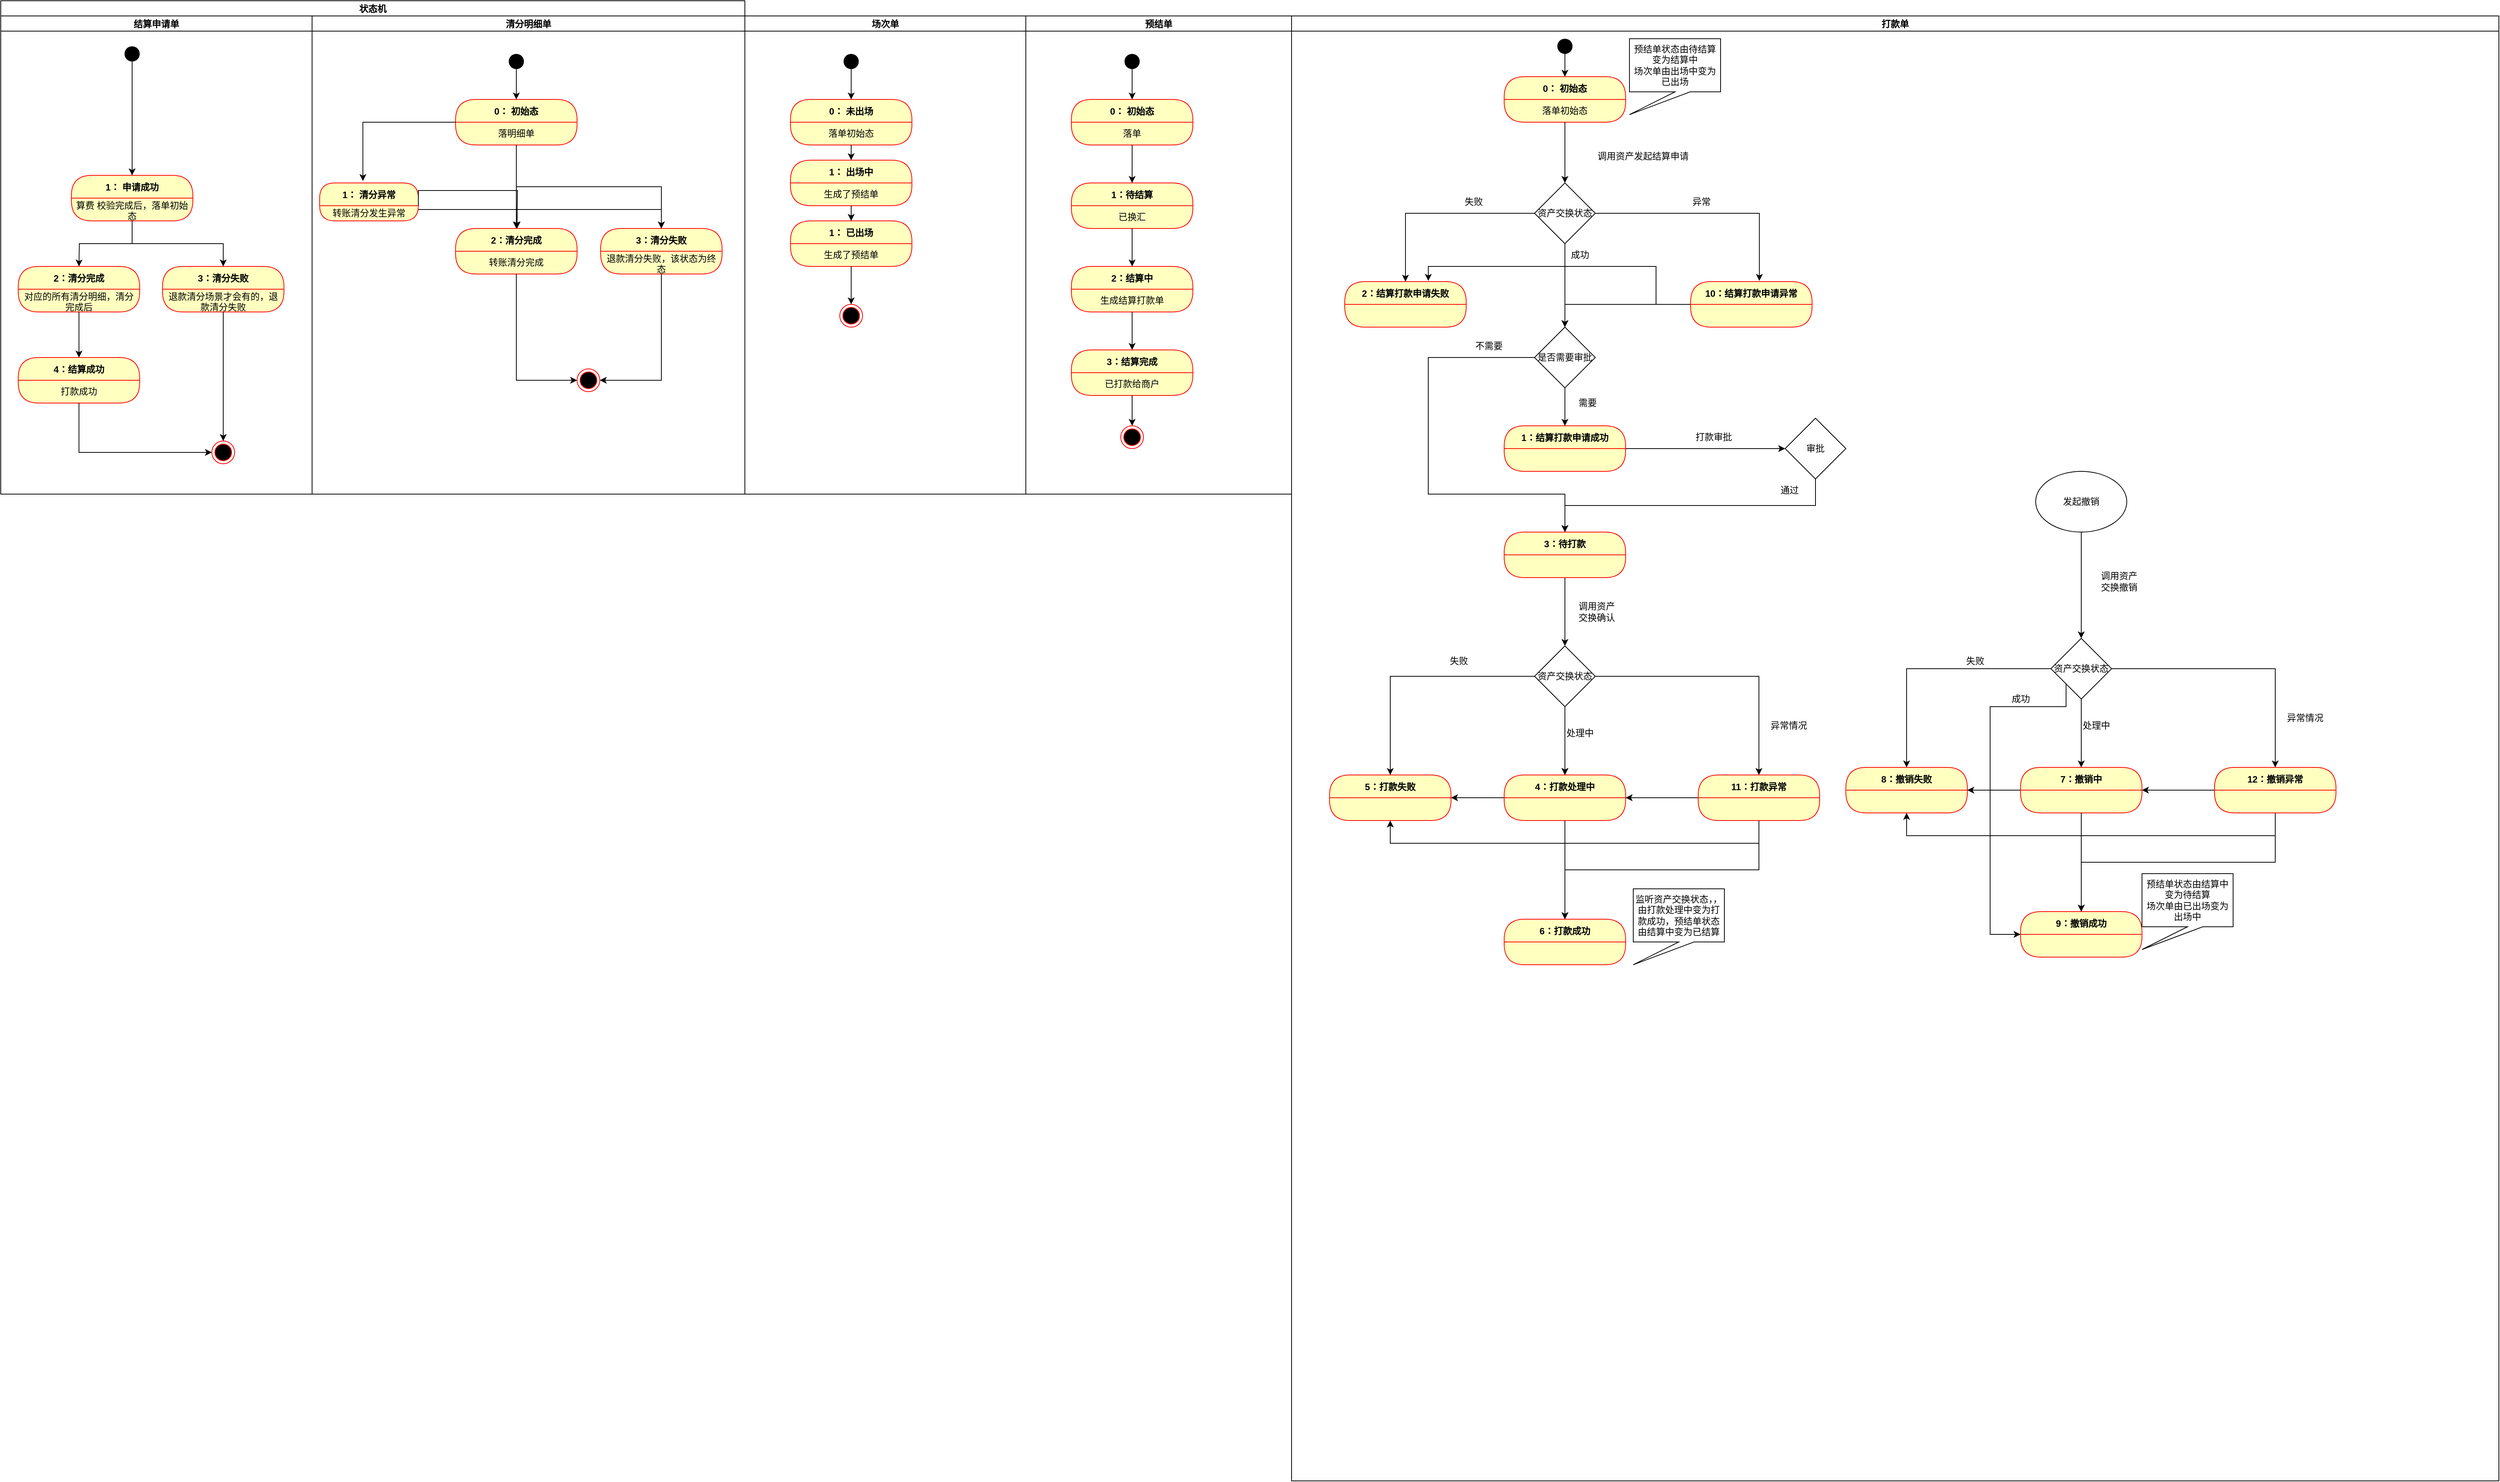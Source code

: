 <mxfile version="15.9.6" type="github">
  <diagram id="C5RBs43oDa-KdzZeNtuy" name="Page-1">
    <mxGraphModel dx="1662" dy="796" grid="1" gridSize="10" guides="1" tooltips="1" connect="1" arrows="1" fold="1" page="1" pageScale="1" pageWidth="827" pageHeight="1169" math="0" shadow="0">
      <root>
        <mxCell id="WIyWlLk6GJQsqaUBKTNV-0" />
        <mxCell id="WIyWlLk6GJQsqaUBKTNV-1" parent="WIyWlLk6GJQsqaUBKTNV-0" />
        <mxCell id="9godZGXGINCwYg5NOnyd-0" value="状态机" style="swimlane;childLayout=stackLayout;resizeParent=1;resizeParentMax=0;startSize=20;flipH=1;" parent="WIyWlLk6GJQsqaUBKTNV-1" vertex="1">
          <mxGeometry x="30" y="40" width="980" height="650" as="geometry" />
        </mxCell>
        <mxCell id="9godZGXGINCwYg5NOnyd-1" value="结算申请单" style="swimlane;startSize=20;" parent="9godZGXGINCwYg5NOnyd-0" vertex="1">
          <mxGeometry y="20" width="410" height="630" as="geometry" />
        </mxCell>
        <mxCell id="9godZGXGINCwYg5NOnyd-2" value="" style="ellipse;fillColor=#000000;strokeColor=none;" parent="9godZGXGINCwYg5NOnyd-1" vertex="1">
          <mxGeometry x="163" y="40" width="20" height="20" as="geometry" />
        </mxCell>
        <mxCell id="9godZGXGINCwYg5NOnyd-21" value="2：清分完成" style="swimlane;fontStyle=1;align=center;verticalAlign=middle;childLayout=stackLayout;horizontal=1;startSize=30;horizontalStack=0;resizeParent=0;resizeLast=1;container=0;fontColor=#000000;collapsible=0;rounded=1;arcSize=30;strokeColor=#ff0000;fillColor=#ffffc0;swimlaneFillColor=#ffffc0;dropTarget=0;" parent="9godZGXGINCwYg5NOnyd-1" vertex="1">
          <mxGeometry x="23" y="330" width="160" height="60" as="geometry" />
        </mxCell>
        <mxCell id="9godZGXGINCwYg5NOnyd-22" value="对应的所有清分明细，清分完成后" style="text;html=1;strokeColor=none;fillColor=none;align=center;verticalAlign=middle;spacingLeft=4;spacingRight=4;whiteSpace=wrap;overflow=hidden;rotatable=0;fontColor=#000000;" parent="9godZGXGINCwYg5NOnyd-21" vertex="1">
          <mxGeometry y="30" width="160" height="30" as="geometry" />
        </mxCell>
        <mxCell id="9godZGXGINCwYg5NOnyd-23" value="3：清分失败" style="swimlane;fontStyle=1;align=center;verticalAlign=middle;childLayout=stackLayout;horizontal=1;startSize=30;horizontalStack=0;resizeParent=0;resizeLast=1;container=0;fontColor=#000000;collapsible=0;rounded=1;arcSize=30;strokeColor=#ff0000;fillColor=#ffffc0;swimlaneFillColor=#ffffc0;dropTarget=0;" parent="9godZGXGINCwYg5NOnyd-1" vertex="1">
          <mxGeometry x="213" y="330" width="160" height="60" as="geometry" />
        </mxCell>
        <mxCell id="9godZGXGINCwYg5NOnyd-24" value="退款清分场景才会有的，退款清分失败" style="text;html=1;strokeColor=none;fillColor=none;align=center;verticalAlign=middle;spacingLeft=4;spacingRight=4;whiteSpace=wrap;overflow=hidden;rotatable=0;fontColor=#000000;" parent="9godZGXGINCwYg5NOnyd-23" vertex="1">
          <mxGeometry y="30" width="160" height="30" as="geometry" />
        </mxCell>
        <mxCell id="9godZGXGINCwYg5NOnyd-120" value="4：结算成功" style="swimlane;fontStyle=1;align=center;verticalAlign=middle;childLayout=stackLayout;horizontal=1;startSize=30;horizontalStack=0;resizeParent=0;resizeLast=1;container=0;fontColor=#000000;collapsible=0;rounded=1;arcSize=30;strokeColor=#ff0000;fillColor=#ffffc0;swimlaneFillColor=#ffffc0;dropTarget=0;" parent="9godZGXGINCwYg5NOnyd-1" vertex="1">
          <mxGeometry x="23" y="450" width="160" height="60" as="geometry" />
        </mxCell>
        <mxCell id="9godZGXGINCwYg5NOnyd-121" value="打款成功" style="text;html=1;strokeColor=none;fillColor=none;align=center;verticalAlign=middle;spacingLeft=4;spacingRight=4;whiteSpace=wrap;overflow=hidden;rotatable=0;fontColor=#000000;" parent="9godZGXGINCwYg5NOnyd-120" vertex="1">
          <mxGeometry y="30" width="160" height="30" as="geometry" />
        </mxCell>
        <mxCell id="9godZGXGINCwYg5NOnyd-122" style="edgeStyle=orthogonalEdgeStyle;rounded=0;orthogonalLoop=1;jettySize=auto;html=1;exitX=0.5;exitY=1;exitDx=0;exitDy=0;" parent="9godZGXGINCwYg5NOnyd-1" source="9godZGXGINCwYg5NOnyd-22" target="9godZGXGINCwYg5NOnyd-120" edge="1">
          <mxGeometry relative="1" as="geometry" />
        </mxCell>
        <mxCell id="JepZI6qPRmWvE8bCLH6A-1" value="" style="ellipse;html=1;shape=endState;fillColor=#000000;strokeColor=#ff0000;" parent="9godZGXGINCwYg5NOnyd-1" vertex="1">
          <mxGeometry x="278" y="560" width="30" height="30" as="geometry" />
        </mxCell>
        <mxCell id="JepZI6qPRmWvE8bCLH6A-19" style="edgeStyle=orthogonalEdgeStyle;rounded=0;orthogonalLoop=1;jettySize=auto;html=1;exitX=0.5;exitY=1;exitDx=0;exitDy=0;entryX=0;entryY=0.5;entryDx=0;entryDy=0;" parent="9godZGXGINCwYg5NOnyd-1" source="9godZGXGINCwYg5NOnyd-121" target="JepZI6qPRmWvE8bCLH6A-1" edge="1">
          <mxGeometry relative="1" as="geometry">
            <mxPoint x="103" y="580" as="targetPoint" />
          </mxGeometry>
        </mxCell>
        <mxCell id="9godZGXGINCwYg5NOnyd-4" value="清分明细单" style="swimlane;startSize=20;" parent="9godZGXGINCwYg5NOnyd-0" vertex="1">
          <mxGeometry x="410" y="20" width="570" height="630" as="geometry" />
        </mxCell>
        <mxCell id="9godZGXGINCwYg5NOnyd-30" value="" style="ellipse;fillColor=#000000;strokeColor=none;" parent="9godZGXGINCwYg5NOnyd-4" vertex="1">
          <mxGeometry x="259" y="50" width="20" height="20" as="geometry" />
        </mxCell>
        <mxCell id="9godZGXGINCwYg5NOnyd-31" value="0： 初始态" style="swimlane;fontStyle=1;align=center;verticalAlign=middle;childLayout=stackLayout;horizontal=1;startSize=30;horizontalStack=0;resizeParent=0;resizeLast=1;container=0;fontColor=#000000;collapsible=0;rounded=1;arcSize=30;strokeColor=#ff0000;fillColor=#ffffc0;swimlaneFillColor=#ffffc0;dropTarget=0;" parent="9godZGXGINCwYg5NOnyd-4" vertex="1">
          <mxGeometry x="189" y="110" width="160" height="60" as="geometry" />
        </mxCell>
        <mxCell id="9godZGXGINCwYg5NOnyd-32" value="落明细单" style="text;html=1;strokeColor=none;fillColor=none;align=center;verticalAlign=middle;spacingLeft=4;spacingRight=4;whiteSpace=wrap;overflow=hidden;rotatable=0;fontColor=#000000;" parent="9godZGXGINCwYg5NOnyd-31" vertex="1">
          <mxGeometry y="30" width="160" height="30" as="geometry" />
        </mxCell>
        <mxCell id="9godZGXGINCwYg5NOnyd-29" style="edgeStyle=orthogonalEdgeStyle;rounded=0;orthogonalLoop=1;jettySize=auto;html=1;exitX=0.5;exitY=1;exitDx=0;exitDy=0;entryX=0.5;entryY=0;entryDx=0;entryDy=0;" parent="9godZGXGINCwYg5NOnyd-4" source="9godZGXGINCwYg5NOnyd-30" target="9godZGXGINCwYg5NOnyd-31" edge="1">
          <mxGeometry relative="1" as="geometry" />
        </mxCell>
        <mxCell id="9godZGXGINCwYg5NOnyd-33" value="2：清分完成" style="swimlane;fontStyle=1;align=center;verticalAlign=middle;childLayout=stackLayout;horizontal=1;startSize=30;horizontalStack=0;resizeParent=0;resizeLast=1;container=0;fontColor=#000000;collapsible=0;rounded=1;arcSize=30;strokeColor=#ff0000;fillColor=#ffffc0;swimlaneFillColor=#ffffc0;dropTarget=0;" parent="9godZGXGINCwYg5NOnyd-4" vertex="1">
          <mxGeometry x="189" y="280" width="160" height="60" as="geometry" />
        </mxCell>
        <mxCell id="9godZGXGINCwYg5NOnyd-34" value="转账清分完成" style="text;html=1;strokeColor=none;fillColor=none;align=center;verticalAlign=middle;spacingLeft=4;spacingRight=4;whiteSpace=wrap;overflow=hidden;rotatable=0;fontColor=#000000;" parent="9godZGXGINCwYg5NOnyd-33" vertex="1">
          <mxGeometry y="30" width="160" height="30" as="geometry" />
        </mxCell>
        <mxCell id="9godZGXGINCwYg5NOnyd-35" value="3：清分失败" style="swimlane;fontStyle=1;align=center;verticalAlign=middle;childLayout=stackLayout;horizontal=1;startSize=30;horizontalStack=0;resizeParent=0;resizeLast=1;container=0;fontColor=#000000;collapsible=0;rounded=1;arcSize=30;strokeColor=#ff0000;fillColor=#ffffc0;swimlaneFillColor=#ffffc0;dropTarget=0;" parent="9godZGXGINCwYg5NOnyd-4" vertex="1">
          <mxGeometry x="380" y="280" width="160" height="60" as="geometry" />
        </mxCell>
        <mxCell id="9godZGXGINCwYg5NOnyd-36" value="退款清分失败，该状态为终态" style="text;html=1;strokeColor=none;fillColor=none;align=center;verticalAlign=middle;spacingLeft=4;spacingRight=4;whiteSpace=wrap;overflow=hidden;rotatable=0;fontColor=#000000;" parent="9godZGXGINCwYg5NOnyd-35" vertex="1">
          <mxGeometry y="30" width="160" height="30" as="geometry" />
        </mxCell>
        <mxCell id="9godZGXGINCwYg5NOnyd-38" value="1： 清分异常" style="swimlane;fontStyle=1;align=center;verticalAlign=middle;childLayout=stackLayout;horizontal=1;startSize=30;horizontalStack=0;resizeParent=0;resizeLast=1;container=0;fontColor=#000000;collapsible=0;rounded=1;arcSize=30;strokeColor=#ff0000;fillColor=#ffffc0;swimlaneFillColor=#ffffc0;dropTarget=0;" parent="9godZGXGINCwYg5NOnyd-4" vertex="1">
          <mxGeometry x="10" y="220" width="130" height="50" as="geometry" />
        </mxCell>
        <mxCell id="9godZGXGINCwYg5NOnyd-39" value="转账清分发生异常" style="text;html=1;strokeColor=none;fillColor=none;align=center;verticalAlign=middle;spacingLeft=4;spacingRight=4;whiteSpace=wrap;overflow=hidden;rotatable=0;fontColor=#000000;" parent="9godZGXGINCwYg5NOnyd-38" vertex="1">
          <mxGeometry y="30" width="130" height="20" as="geometry" />
        </mxCell>
        <mxCell id="JepZI6qPRmWvE8bCLH6A-5" value="" style="ellipse;html=1;shape=endState;fillColor=#000000;strokeColor=#ff0000;" parent="9godZGXGINCwYg5NOnyd-4" vertex="1">
          <mxGeometry x="349" y="465" width="30" height="30" as="geometry" />
        </mxCell>
        <mxCell id="JepZI6qPRmWvE8bCLH6A-21" style="edgeStyle=orthogonalEdgeStyle;rounded=0;orthogonalLoop=1;jettySize=auto;html=1;exitX=0;exitY=0.5;exitDx=0;exitDy=0;entryX=0.438;entryY=-0.05;entryDx=0;entryDy=0;entryPerimeter=0;" parent="9godZGXGINCwYg5NOnyd-4" source="9godZGXGINCwYg5NOnyd-31" target="9godZGXGINCwYg5NOnyd-38" edge="1">
          <mxGeometry relative="1" as="geometry">
            <mxPoint x="100" y="140" as="targetPoint" />
          </mxGeometry>
        </mxCell>
        <mxCell id="JepZI6qPRmWvE8bCLH6A-22" style="edgeStyle=orthogonalEdgeStyle;rounded=0;orthogonalLoop=1;jettySize=auto;html=1;exitX=0.5;exitY=1;exitDx=0;exitDy=0;entryX=0.5;entryY=0;entryDx=0;entryDy=0;" parent="9godZGXGINCwYg5NOnyd-4" source="9godZGXGINCwYg5NOnyd-32" target="9godZGXGINCwYg5NOnyd-33" edge="1">
          <mxGeometry relative="1" as="geometry" />
        </mxCell>
        <mxCell id="JepZI6qPRmWvE8bCLH6A-25" style="edgeStyle=orthogonalEdgeStyle;rounded=0;orthogonalLoop=1;jettySize=auto;html=1;exitX=0.5;exitY=1;exitDx=0;exitDy=0;entryX=0;entryY=0.5;entryDx=0;entryDy=0;" parent="9godZGXGINCwYg5NOnyd-4" source="9godZGXGINCwYg5NOnyd-34" target="JepZI6qPRmWvE8bCLH6A-5" edge="1">
          <mxGeometry relative="1" as="geometry">
            <mxPoint x="269" y="490" as="targetPoint" />
          </mxGeometry>
        </mxCell>
        <mxCell id="JepZI6qPRmWvE8bCLH6A-26" style="edgeStyle=orthogonalEdgeStyle;rounded=0;orthogonalLoop=1;jettySize=auto;html=1;exitX=0.5;exitY=1;exitDx=0;exitDy=0;entryX=1;entryY=0.5;entryDx=0;entryDy=0;" parent="9godZGXGINCwYg5NOnyd-4" source="9godZGXGINCwYg5NOnyd-36" target="JepZI6qPRmWvE8bCLH6A-5" edge="1">
          <mxGeometry relative="1" as="geometry">
            <mxPoint x="460" y="480" as="targetPoint" />
          </mxGeometry>
        </mxCell>
        <mxCell id="JepZI6qPRmWvE8bCLH6A-28" style="edgeStyle=orthogonalEdgeStyle;rounded=0;orthogonalLoop=1;jettySize=auto;html=1;exitX=1;exitY=0.25;exitDx=0;exitDy=0;entryX=0.5;entryY=0;entryDx=0;entryDy=0;" parent="9godZGXGINCwYg5NOnyd-4" source="9godZGXGINCwYg5NOnyd-39" target="9godZGXGINCwYg5NOnyd-35" edge="1">
          <mxGeometry relative="1" as="geometry" />
        </mxCell>
        <mxCell id="JepZI6qPRmWvE8bCLH6A-30" style="edgeStyle=orthogonalEdgeStyle;rounded=0;orthogonalLoop=1;jettySize=auto;html=1;exitX=0.5;exitY=1;exitDx=0;exitDy=0;entryX=0.5;entryY=0;entryDx=0;entryDy=0;" parent="9godZGXGINCwYg5NOnyd-4" source="9godZGXGINCwYg5NOnyd-32" target="9godZGXGINCwYg5NOnyd-35" edge="1">
          <mxGeometry relative="1" as="geometry" />
        </mxCell>
        <mxCell id="9godZGXGINCwYg5NOnyd-19" value="1： 申请成功" style="swimlane;fontStyle=1;align=center;verticalAlign=middle;childLayout=stackLayout;horizontal=1;startSize=30;horizontalStack=0;resizeParent=0;resizeLast=1;container=0;fontColor=#000000;collapsible=0;rounded=1;arcSize=30;strokeColor=#ff0000;fillColor=#ffffc0;swimlaneFillColor=#ffffc0;dropTarget=0;" parent="WIyWlLk6GJQsqaUBKTNV-1" vertex="1">
          <mxGeometry x="123" y="270" width="160" height="60" as="geometry" />
        </mxCell>
        <mxCell id="9godZGXGINCwYg5NOnyd-20" value="算费 校验完成后，落单初始态" style="text;html=1;strokeColor=none;fillColor=none;align=center;verticalAlign=middle;spacingLeft=4;spacingRight=4;whiteSpace=wrap;overflow=hidden;rotatable=0;fontColor=#000000;" parent="9godZGXGINCwYg5NOnyd-19" vertex="1">
          <mxGeometry y="30" width="160" height="30" as="geometry" />
        </mxCell>
        <mxCell id="9godZGXGINCwYg5NOnyd-27" style="edgeStyle=orthogonalEdgeStyle;rounded=0;orthogonalLoop=1;jettySize=auto;html=1;exitX=0.5;exitY=1;exitDx=0;exitDy=0;entryX=0.5;entryY=0;entryDx=0;entryDy=0;" parent="WIyWlLk6GJQsqaUBKTNV-1" source="9godZGXGINCwYg5NOnyd-20" edge="1">
          <mxGeometry relative="1" as="geometry">
            <mxPoint x="133" y="390" as="targetPoint" />
          </mxGeometry>
        </mxCell>
        <mxCell id="9godZGXGINCwYg5NOnyd-88" style="edgeStyle=orthogonalEdgeStyle;rounded=0;orthogonalLoop=1;jettySize=auto;html=1;exitX=0.5;exitY=1;exitDx=0;exitDy=0;" parent="WIyWlLk6GJQsqaUBKTNV-1" source="9godZGXGINCwYg5NOnyd-20" target="9godZGXGINCwYg5NOnyd-23" edge="1">
          <mxGeometry relative="1" as="geometry" />
        </mxCell>
        <mxCell id="9godZGXGINCwYg5NOnyd-5" value="场次单" style="swimlane;startSize=20;" parent="WIyWlLk6GJQsqaUBKTNV-1" vertex="1">
          <mxGeometry x="1010" y="60" width="370" height="630" as="geometry" />
        </mxCell>
        <mxCell id="9godZGXGINCwYg5NOnyd-44" value="" style="ellipse;fillColor=#000000;strokeColor=none;" parent="9godZGXGINCwYg5NOnyd-5" vertex="1">
          <mxGeometry x="130" y="50" width="20" height="20" as="geometry" />
        </mxCell>
        <mxCell id="9godZGXGINCwYg5NOnyd-45" value="0： 未出场" style="swimlane;fontStyle=1;align=center;verticalAlign=middle;childLayout=stackLayout;horizontal=1;startSize=30;horizontalStack=0;resizeParent=0;resizeLast=1;container=0;fontColor=#000000;collapsible=0;rounded=1;arcSize=30;strokeColor=#ff0000;fillColor=#ffffc0;swimlaneFillColor=#ffffc0;dropTarget=0;" parent="9godZGXGINCwYg5NOnyd-5" vertex="1">
          <mxGeometry x="60" y="110" width="160" height="60" as="geometry" />
        </mxCell>
        <mxCell id="9godZGXGINCwYg5NOnyd-43" style="edgeStyle=orthogonalEdgeStyle;rounded=0;orthogonalLoop=1;jettySize=auto;html=1;exitX=0.5;exitY=1;exitDx=0;exitDy=0;entryX=0.5;entryY=0;entryDx=0;entryDy=0;" parent="9godZGXGINCwYg5NOnyd-5" source="9godZGXGINCwYg5NOnyd-44" target="9godZGXGINCwYg5NOnyd-45" edge="1">
          <mxGeometry relative="1" as="geometry" />
        </mxCell>
        <mxCell id="9godZGXGINCwYg5NOnyd-52" value="1： 已出场" style="swimlane;fontStyle=1;align=center;verticalAlign=middle;childLayout=stackLayout;horizontal=1;startSize=30;horizontalStack=0;resizeParent=0;resizeLast=1;container=0;fontColor=#000000;collapsible=0;rounded=1;arcSize=30;strokeColor=#ff0000;fillColor=#ffffc0;swimlaneFillColor=#ffffc0;dropTarget=0;" parent="9godZGXGINCwYg5NOnyd-5" vertex="1">
          <mxGeometry x="60" y="270" width="160" height="60" as="geometry" />
        </mxCell>
        <mxCell id="9godZGXGINCwYg5NOnyd-53" value="生成了预结单" style="text;html=1;strokeColor=none;fillColor=none;align=center;verticalAlign=middle;spacingLeft=4;spacingRight=4;whiteSpace=wrap;overflow=hidden;rotatable=0;fontColor=#000000;" parent="9godZGXGINCwYg5NOnyd-52" vertex="1">
          <mxGeometry y="30" width="160" height="30" as="geometry" />
        </mxCell>
        <mxCell id="o1LpcOGImPsOHty47s-X-2" style="edgeStyle=orthogonalEdgeStyle;rounded=0;orthogonalLoop=1;jettySize=auto;html=1;exitX=0.5;exitY=1;exitDx=0;exitDy=0;entryX=0.5;entryY=0;entryDx=0;entryDy=0;" parent="9godZGXGINCwYg5NOnyd-5" source="9godZGXGINCwYg5NOnyd-46" target="o1LpcOGImPsOHty47s-X-0" edge="1">
          <mxGeometry relative="1" as="geometry" />
        </mxCell>
        <mxCell id="9godZGXGINCwYg5NOnyd-46" value="落单初始态" style="text;html=1;strokeColor=none;fillColor=none;align=center;verticalAlign=middle;spacingLeft=4;spacingRight=4;whiteSpace=wrap;overflow=hidden;rotatable=0;fontColor=#000000;" parent="9godZGXGINCwYg5NOnyd-5" vertex="1">
          <mxGeometry x="60" y="140" width="160" height="30" as="geometry" />
        </mxCell>
        <mxCell id="JepZI6qPRmWvE8bCLH6A-13" value="" style="ellipse;html=1;shape=endState;fillColor=#000000;strokeColor=#ff0000;" parent="9godZGXGINCwYg5NOnyd-5" vertex="1">
          <mxGeometry x="125" y="380" width="30" height="30" as="geometry" />
        </mxCell>
        <mxCell id="JepZI6qPRmWvE8bCLH6A-14" style="edgeStyle=orthogonalEdgeStyle;rounded=0;orthogonalLoop=1;jettySize=auto;html=1;exitX=0.5;exitY=1;exitDx=0;exitDy=0;" parent="9godZGXGINCwYg5NOnyd-5" source="9godZGXGINCwYg5NOnyd-53" target="JepZI6qPRmWvE8bCLH6A-13" edge="1">
          <mxGeometry relative="1" as="geometry" />
        </mxCell>
        <mxCell id="o1LpcOGImPsOHty47s-X-0" value="1： 出场中" style="swimlane;fontStyle=1;align=center;verticalAlign=middle;childLayout=stackLayout;horizontal=1;startSize=30;horizontalStack=0;resizeParent=0;resizeLast=1;container=0;fontColor=#000000;collapsible=0;rounded=1;arcSize=30;strokeColor=#ff0000;fillColor=#ffffc0;swimlaneFillColor=#ffffc0;dropTarget=0;" parent="9godZGXGINCwYg5NOnyd-5" vertex="1">
          <mxGeometry x="60" y="190" width="160" height="60" as="geometry" />
        </mxCell>
        <mxCell id="o1LpcOGImPsOHty47s-X-1" value="生成了预结单" style="text;html=1;strokeColor=none;fillColor=none;align=center;verticalAlign=middle;spacingLeft=4;spacingRight=4;whiteSpace=wrap;overflow=hidden;rotatable=0;fontColor=#000000;" parent="o1LpcOGImPsOHty47s-X-0" vertex="1">
          <mxGeometry y="30" width="160" height="30" as="geometry" />
        </mxCell>
        <mxCell id="o1LpcOGImPsOHty47s-X-3" style="edgeStyle=orthogonalEdgeStyle;rounded=0;orthogonalLoop=1;jettySize=auto;html=1;exitX=0.5;exitY=1;exitDx=0;exitDy=0;entryX=0.5;entryY=0;entryDx=0;entryDy=0;" parent="9godZGXGINCwYg5NOnyd-5" source="o1LpcOGImPsOHty47s-X-1" target="9godZGXGINCwYg5NOnyd-52" edge="1">
          <mxGeometry relative="1" as="geometry" />
        </mxCell>
        <mxCell id="9godZGXGINCwYg5NOnyd-56" value="预结单" style="swimlane;startSize=20;" parent="WIyWlLk6GJQsqaUBKTNV-1" vertex="1">
          <mxGeometry x="1380" y="60" width="350" height="630" as="geometry" />
        </mxCell>
        <mxCell id="9godZGXGINCwYg5NOnyd-57" value="" style="ellipse;fillColor=#000000;strokeColor=none;" parent="9godZGXGINCwYg5NOnyd-56" vertex="1">
          <mxGeometry x="130" y="50" width="20" height="20" as="geometry" />
        </mxCell>
        <mxCell id="9godZGXGINCwYg5NOnyd-58" value="0： 初始态" style="swimlane;fontStyle=1;align=center;verticalAlign=middle;childLayout=stackLayout;horizontal=1;startSize=30;horizontalStack=0;resizeParent=0;resizeLast=1;container=0;fontColor=#000000;collapsible=0;rounded=1;arcSize=30;strokeColor=#ff0000;fillColor=#ffffc0;swimlaneFillColor=#ffffc0;dropTarget=0;" parent="9godZGXGINCwYg5NOnyd-56" vertex="1">
          <mxGeometry x="60" y="110" width="160" height="60" as="geometry" />
        </mxCell>
        <mxCell id="9godZGXGINCwYg5NOnyd-59" style="edgeStyle=orthogonalEdgeStyle;rounded=0;orthogonalLoop=1;jettySize=auto;html=1;exitX=0.5;exitY=1;exitDx=0;exitDy=0;entryX=0.5;entryY=0;entryDx=0;entryDy=0;" parent="9godZGXGINCwYg5NOnyd-56" source="9godZGXGINCwYg5NOnyd-57" target="9godZGXGINCwYg5NOnyd-58" edge="1">
          <mxGeometry relative="1" as="geometry" />
        </mxCell>
        <mxCell id="9godZGXGINCwYg5NOnyd-60" value="2：结算中" style="swimlane;fontStyle=1;align=center;verticalAlign=middle;childLayout=stackLayout;horizontal=1;startSize=30;horizontalStack=0;resizeParent=0;resizeLast=1;container=0;fontColor=#000000;collapsible=0;rounded=1;arcSize=30;strokeColor=#ff0000;fillColor=#ffffc0;swimlaneFillColor=#ffffc0;dropTarget=0;" parent="9godZGXGINCwYg5NOnyd-56" vertex="1">
          <mxGeometry x="60" y="330" width="160" height="60" as="geometry" />
        </mxCell>
        <mxCell id="9godZGXGINCwYg5NOnyd-61" value="生成结算打款单" style="text;html=1;strokeColor=none;fillColor=none;align=center;verticalAlign=middle;spacingLeft=4;spacingRight=4;whiteSpace=wrap;overflow=hidden;rotatable=0;fontColor=#000000;" parent="9godZGXGINCwYg5NOnyd-60" vertex="1">
          <mxGeometry y="30" width="160" height="30" as="geometry" />
        </mxCell>
        <mxCell id="XI2NUk_kqbv8LEPc0osQ-83" style="edgeStyle=orthogonalEdgeStyle;rounded=0;orthogonalLoop=1;jettySize=auto;html=1;exitX=0.5;exitY=1;exitDx=0;exitDy=0;entryX=0.5;entryY=0;entryDx=0;entryDy=0;" edge="1" parent="9godZGXGINCwYg5NOnyd-56" source="9godZGXGINCwYg5NOnyd-66" target="XI2NUk_kqbv8LEPc0osQ-81">
          <mxGeometry relative="1" as="geometry" />
        </mxCell>
        <mxCell id="9godZGXGINCwYg5NOnyd-66" value="落单" style="text;html=1;strokeColor=none;fillColor=none;align=center;verticalAlign=middle;spacingLeft=4;spacingRight=4;whiteSpace=wrap;overflow=hidden;rotatable=0;fontColor=#000000;" parent="9godZGXGINCwYg5NOnyd-56" vertex="1">
          <mxGeometry x="60" y="140" width="160" height="30" as="geometry" />
        </mxCell>
        <mxCell id="9godZGXGINCwYg5NOnyd-67" value="3：结算完成" style="swimlane;fontStyle=1;align=center;verticalAlign=middle;childLayout=stackLayout;horizontal=1;startSize=30;horizontalStack=0;resizeParent=0;resizeLast=1;container=0;fontColor=#000000;collapsible=0;rounded=1;arcSize=30;strokeColor=#ff0000;fillColor=#ffffc0;swimlaneFillColor=#ffffc0;dropTarget=0;" parent="9godZGXGINCwYg5NOnyd-56" vertex="1">
          <mxGeometry x="60" y="440" width="160" height="60" as="geometry" />
        </mxCell>
        <mxCell id="9godZGXGINCwYg5NOnyd-68" value="已打款给商户" style="text;html=1;strokeColor=none;fillColor=none;align=center;verticalAlign=middle;spacingLeft=4;spacingRight=4;whiteSpace=wrap;overflow=hidden;rotatable=0;fontColor=#000000;" parent="9godZGXGINCwYg5NOnyd-67" vertex="1">
          <mxGeometry y="30" width="160" height="30" as="geometry" />
        </mxCell>
        <mxCell id="9godZGXGINCwYg5NOnyd-69" style="edgeStyle=orthogonalEdgeStyle;rounded=0;orthogonalLoop=1;jettySize=auto;html=1;exitX=0.5;exitY=1;exitDx=0;exitDy=0;" parent="9godZGXGINCwYg5NOnyd-56" source="9godZGXGINCwYg5NOnyd-61" target="9godZGXGINCwYg5NOnyd-67" edge="1">
          <mxGeometry relative="1" as="geometry" />
        </mxCell>
        <mxCell id="JepZI6qPRmWvE8bCLH6A-16" value="" style="ellipse;html=1;shape=endState;fillColor=#000000;strokeColor=#ff0000;" parent="9godZGXGINCwYg5NOnyd-56" vertex="1">
          <mxGeometry x="125" y="540" width="30" height="30" as="geometry" />
        </mxCell>
        <mxCell id="JepZI6qPRmWvE8bCLH6A-17" style="edgeStyle=orthogonalEdgeStyle;rounded=0;orthogonalLoop=1;jettySize=auto;html=1;exitX=0.5;exitY=1;exitDx=0;exitDy=0;entryX=0.5;entryY=0;entryDx=0;entryDy=0;" parent="9godZGXGINCwYg5NOnyd-56" source="9godZGXGINCwYg5NOnyd-68" target="JepZI6qPRmWvE8bCLH6A-16" edge="1">
          <mxGeometry relative="1" as="geometry" />
        </mxCell>
        <mxCell id="XI2NUk_kqbv8LEPc0osQ-81" value="1：待结算" style="swimlane;fontStyle=1;align=center;verticalAlign=middle;childLayout=stackLayout;horizontal=1;startSize=30;horizontalStack=0;resizeParent=0;resizeLast=1;container=0;fontColor=#000000;collapsible=0;rounded=1;arcSize=30;strokeColor=#ff0000;fillColor=#ffffc0;swimlaneFillColor=#ffffc0;dropTarget=0;" vertex="1" parent="9godZGXGINCwYg5NOnyd-56">
          <mxGeometry x="60" y="220" width="160" height="60" as="geometry" />
        </mxCell>
        <mxCell id="XI2NUk_kqbv8LEPc0osQ-82" value="已换汇" style="text;html=1;strokeColor=none;fillColor=none;align=center;verticalAlign=middle;spacingLeft=4;spacingRight=4;whiteSpace=wrap;overflow=hidden;rotatable=0;fontColor=#000000;" vertex="1" parent="XI2NUk_kqbv8LEPc0osQ-81">
          <mxGeometry y="30" width="160" height="30" as="geometry" />
        </mxCell>
        <mxCell id="XI2NUk_kqbv8LEPc0osQ-84" style="edgeStyle=orthogonalEdgeStyle;rounded=0;orthogonalLoop=1;jettySize=auto;html=1;exitX=0.5;exitY=1;exitDx=0;exitDy=0;entryX=0.5;entryY=0;entryDx=0;entryDy=0;" edge="1" parent="9godZGXGINCwYg5NOnyd-56" source="XI2NUk_kqbv8LEPc0osQ-82" target="9godZGXGINCwYg5NOnyd-60">
          <mxGeometry relative="1" as="geometry" />
        </mxCell>
        <mxCell id="JepZI6qPRmWvE8bCLH6A-20" style="edgeStyle=orthogonalEdgeStyle;rounded=0;orthogonalLoop=1;jettySize=auto;html=1;exitX=0.5;exitY=1;exitDx=0;exitDy=0;" parent="WIyWlLk6GJQsqaUBKTNV-1" source="9godZGXGINCwYg5NOnyd-24" edge="1">
          <mxGeometry relative="1" as="geometry">
            <mxPoint x="323" y="620" as="targetPoint" />
          </mxGeometry>
        </mxCell>
        <mxCell id="JepZI6qPRmWvE8bCLH6A-27" style="edgeStyle=orthogonalEdgeStyle;rounded=0;orthogonalLoop=1;jettySize=auto;html=1;exitX=1;exitY=0;exitDx=0;exitDy=0;" parent="WIyWlLk6GJQsqaUBKTNV-1" source="9godZGXGINCwYg5NOnyd-39" edge="1">
          <mxGeometry relative="1" as="geometry">
            <mxPoint x="710" y="340" as="targetPoint" />
          </mxGeometry>
        </mxCell>
        <mxCell id="Cto07y3O0XY3xtAVVBjB-0" style="edgeStyle=orthogonalEdgeStyle;rounded=0;orthogonalLoop=1;jettySize=auto;html=1;exitX=0.5;exitY=1;exitDx=0;exitDy=0;" parent="WIyWlLk6GJQsqaUBKTNV-1" source="9godZGXGINCwYg5NOnyd-2" target="9godZGXGINCwYg5NOnyd-19" edge="1">
          <mxGeometry relative="1" as="geometry" />
        </mxCell>
        <mxCell id="XI2NUk_kqbv8LEPc0osQ-0" value="打款单" style="swimlane;startSize=20;" vertex="1" parent="WIyWlLk6GJQsqaUBKTNV-1">
          <mxGeometry x="1730" y="60" width="1590" height="1930" as="geometry" />
        </mxCell>
        <mxCell id="XI2NUk_kqbv8LEPc0osQ-1" value="" style="ellipse;fillColor=#000000;strokeColor=none;" vertex="1" parent="XI2NUk_kqbv8LEPc0osQ-0">
          <mxGeometry x="350" y="30" width="20" height="20" as="geometry" />
        </mxCell>
        <mxCell id="XI2NUk_kqbv8LEPc0osQ-2" value="0： 初始态" style="swimlane;fontStyle=1;align=center;verticalAlign=middle;childLayout=stackLayout;horizontal=1;startSize=30;horizontalStack=0;resizeParent=0;resizeLast=1;container=0;fontColor=#000000;collapsible=0;rounded=1;arcSize=30;strokeColor=#ff0000;fillColor=#ffffc0;swimlaneFillColor=#ffffc0;dropTarget=0;" vertex="1" parent="XI2NUk_kqbv8LEPc0osQ-0">
          <mxGeometry x="280" y="80" width="160" height="60" as="geometry" />
        </mxCell>
        <mxCell id="XI2NUk_kqbv8LEPc0osQ-3" style="edgeStyle=orthogonalEdgeStyle;rounded=0;orthogonalLoop=1;jettySize=auto;html=1;exitX=0.5;exitY=1;exitDx=0;exitDy=0;entryX=0.5;entryY=0;entryDx=0;entryDy=0;" edge="1" parent="XI2NUk_kqbv8LEPc0osQ-0" source="XI2NUk_kqbv8LEPc0osQ-1" target="XI2NUk_kqbv8LEPc0osQ-2">
          <mxGeometry relative="1" as="geometry" />
        </mxCell>
        <mxCell id="XI2NUk_kqbv8LEPc0osQ-4" style="edgeStyle=orthogonalEdgeStyle;rounded=0;orthogonalLoop=1;jettySize=auto;html=1;exitX=0.5;exitY=1;exitDx=0;exitDy=0;" edge="1" parent="XI2NUk_kqbv8LEPc0osQ-0" source="XI2NUk_kqbv8LEPc0osQ-5" target="XI2NUk_kqbv8LEPc0osQ-16">
          <mxGeometry relative="1" as="geometry" />
        </mxCell>
        <mxCell id="XI2NUk_kqbv8LEPc0osQ-5" value="落单初始态" style="text;html=1;strokeColor=none;fillColor=none;align=center;verticalAlign=middle;spacingLeft=4;spacingRight=4;whiteSpace=wrap;overflow=hidden;rotatable=0;fontColor=#000000;" vertex="1" parent="XI2NUk_kqbv8LEPc0osQ-0">
          <mxGeometry x="280" y="110" width="160" height="30" as="geometry" />
        </mxCell>
        <mxCell id="XI2NUk_kqbv8LEPc0osQ-6" style="edgeStyle=orthogonalEdgeStyle;rounded=0;orthogonalLoop=1;jettySize=auto;html=1;" edge="1" parent="XI2NUk_kqbv8LEPc0osQ-0" source="XI2NUk_kqbv8LEPc0osQ-7">
          <mxGeometry relative="1" as="geometry">
            <mxPoint x="650" y="570" as="targetPoint" />
          </mxGeometry>
        </mxCell>
        <mxCell id="XI2NUk_kqbv8LEPc0osQ-7" value="1：结算打款申请成功" style="swimlane;fontStyle=1;align=center;verticalAlign=middle;childLayout=stackLayout;horizontal=1;startSize=30;horizontalStack=0;resizeParent=0;resizeLast=1;container=0;fontColor=#000000;collapsible=0;rounded=1;arcSize=30;strokeColor=#ff0000;fillColor=#ffffc0;swimlaneFillColor=#ffffc0;dropTarget=0;" vertex="1" parent="XI2NUk_kqbv8LEPc0osQ-0">
          <mxGeometry x="280" y="540" width="160" height="60" as="geometry" />
        </mxCell>
        <mxCell id="XI2NUk_kqbv8LEPc0osQ-8" value="调用资产发起结算申请" style="text;html=1;strokeColor=none;fillColor=none;align=center;verticalAlign=middle;spacingLeft=4;spacingRight=4;whiteSpace=wrap;overflow=hidden;rotatable=0;fontColor=#000000;" vertex="1" parent="XI2NUk_kqbv8LEPc0osQ-0">
          <mxGeometry x="390" y="170" width="145.5" height="30" as="geometry" />
        </mxCell>
        <mxCell id="XI2NUk_kqbv8LEPc0osQ-9" value="2：结算打款申请失败" style="swimlane;fontStyle=1;align=center;verticalAlign=middle;childLayout=stackLayout;horizontal=1;startSize=30;horizontalStack=0;resizeParent=0;resizeLast=1;container=0;fontColor=#000000;collapsible=0;rounded=1;arcSize=30;strokeColor=#ff0000;fillColor=#ffffc0;swimlaneFillColor=#ffffc0;dropTarget=0;" vertex="1" parent="XI2NUk_kqbv8LEPc0osQ-0">
          <mxGeometry x="70" y="350" width="160" height="60" as="geometry" />
        </mxCell>
        <mxCell id="XI2NUk_kqbv8LEPc0osQ-10" style="edgeStyle=orthogonalEdgeStyle;rounded=0;orthogonalLoop=1;jettySize=auto;html=1;entryX=0.688;entryY=-0.017;entryDx=0;entryDy=0;entryPerimeter=0;" edge="1" parent="XI2NUk_kqbv8LEPc0osQ-0" source="XI2NUk_kqbv8LEPc0osQ-12" target="XI2NUk_kqbv8LEPc0osQ-9">
          <mxGeometry relative="1" as="geometry">
            <Array as="points">
              <mxPoint x="480" y="380" />
              <mxPoint x="480" y="330" />
              <mxPoint x="180" y="330" />
            </Array>
          </mxGeometry>
        </mxCell>
        <mxCell id="XI2NUk_kqbv8LEPc0osQ-11" style="edgeStyle=orthogonalEdgeStyle;rounded=0;orthogonalLoop=1;jettySize=auto;html=1;entryX=0.5;entryY=0;entryDx=0;entryDy=0;" edge="1" parent="XI2NUk_kqbv8LEPc0osQ-0" source="XI2NUk_kqbv8LEPc0osQ-12" target="XI2NUk_kqbv8LEPc0osQ-19">
          <mxGeometry relative="1" as="geometry" />
        </mxCell>
        <mxCell id="XI2NUk_kqbv8LEPc0osQ-12" value="10：结算打款申请异常" style="swimlane;fontStyle=1;align=center;verticalAlign=middle;childLayout=stackLayout;horizontal=1;startSize=30;horizontalStack=0;resizeParent=0;resizeLast=1;container=0;fontColor=#000000;collapsible=0;rounded=1;arcSize=30;strokeColor=#ff0000;fillColor=#ffffc0;swimlaneFillColor=#ffffc0;dropTarget=0;" vertex="1" parent="XI2NUk_kqbv8LEPc0osQ-0">
          <mxGeometry x="525.5" y="350" width="160" height="60" as="geometry" />
        </mxCell>
        <mxCell id="XI2NUk_kqbv8LEPc0osQ-13" style="edgeStyle=orthogonalEdgeStyle;rounded=0;orthogonalLoop=1;jettySize=auto;html=1;exitX=0;exitY=0.5;exitDx=0;exitDy=0;" edge="1" parent="XI2NUk_kqbv8LEPc0osQ-0" source="XI2NUk_kqbv8LEPc0osQ-16" target="XI2NUk_kqbv8LEPc0osQ-9">
          <mxGeometry relative="1" as="geometry" />
        </mxCell>
        <mxCell id="XI2NUk_kqbv8LEPc0osQ-14" style="edgeStyle=orthogonalEdgeStyle;rounded=0;orthogonalLoop=1;jettySize=auto;html=1;exitX=1;exitY=0.5;exitDx=0;exitDy=0;entryX=0.566;entryY=-0.017;entryDx=0;entryDy=0;entryPerimeter=0;" edge="1" parent="XI2NUk_kqbv8LEPc0osQ-0" source="XI2NUk_kqbv8LEPc0osQ-16" target="XI2NUk_kqbv8LEPc0osQ-12">
          <mxGeometry relative="1" as="geometry" />
        </mxCell>
        <mxCell id="XI2NUk_kqbv8LEPc0osQ-15" style="edgeStyle=orthogonalEdgeStyle;rounded=0;orthogonalLoop=1;jettySize=auto;html=1;entryX=0.5;entryY=0;entryDx=0;entryDy=0;" edge="1" parent="XI2NUk_kqbv8LEPc0osQ-0" source="XI2NUk_kqbv8LEPc0osQ-16" target="XI2NUk_kqbv8LEPc0osQ-19">
          <mxGeometry relative="1" as="geometry" />
        </mxCell>
        <mxCell id="XI2NUk_kqbv8LEPc0osQ-16" value="资产交换状态" style="rhombus;whiteSpace=wrap;html=1;" vertex="1" parent="XI2NUk_kqbv8LEPc0osQ-0">
          <mxGeometry x="320" y="220" width="80" height="80" as="geometry" />
        </mxCell>
        <mxCell id="XI2NUk_kqbv8LEPc0osQ-17" style="edgeStyle=orthogonalEdgeStyle;rounded=0;orthogonalLoop=1;jettySize=auto;html=1;entryX=0.5;entryY=0;entryDx=0;entryDy=0;" edge="1" parent="XI2NUk_kqbv8LEPc0osQ-0" source="XI2NUk_kqbv8LEPc0osQ-19" target="XI2NUk_kqbv8LEPc0osQ-7">
          <mxGeometry relative="1" as="geometry" />
        </mxCell>
        <mxCell id="XI2NUk_kqbv8LEPc0osQ-18" style="edgeStyle=orthogonalEdgeStyle;rounded=0;orthogonalLoop=1;jettySize=auto;html=1;exitX=1;exitY=0.5;exitDx=0;exitDy=0;" edge="1" parent="XI2NUk_kqbv8LEPc0osQ-0" source="XI2NUk_kqbv8LEPc0osQ-19" target="XI2NUk_kqbv8LEPc0osQ-21">
          <mxGeometry relative="1" as="geometry">
            <Array as="points">
              <mxPoint x="180" y="450" />
              <mxPoint x="180" y="630" />
              <mxPoint x="360" y="630" />
            </Array>
          </mxGeometry>
        </mxCell>
        <mxCell id="XI2NUk_kqbv8LEPc0osQ-19" value="是否需要审批" style="rhombus;whiteSpace=wrap;html=1;" vertex="1" parent="XI2NUk_kqbv8LEPc0osQ-0">
          <mxGeometry x="320" y="410" width="80" height="80" as="geometry" />
        </mxCell>
        <mxCell id="XI2NUk_kqbv8LEPc0osQ-20" style="edgeStyle=orthogonalEdgeStyle;rounded=0;orthogonalLoop=1;jettySize=auto;html=1;exitX=0.5;exitY=1;exitDx=0;exitDy=0;" edge="1" parent="XI2NUk_kqbv8LEPc0osQ-0" source="XI2NUk_kqbv8LEPc0osQ-21" target="XI2NUk_kqbv8LEPc0osQ-35">
          <mxGeometry relative="1" as="geometry" />
        </mxCell>
        <mxCell id="XI2NUk_kqbv8LEPc0osQ-21" value="3：待打款" style="swimlane;fontStyle=1;align=center;verticalAlign=middle;childLayout=stackLayout;horizontal=1;startSize=30;horizontalStack=0;resizeParent=0;resizeLast=1;container=0;fontColor=#000000;collapsible=0;rounded=1;arcSize=30;strokeColor=#ff0000;fillColor=#ffffc0;swimlaneFillColor=#ffffc0;dropTarget=0;" vertex="1" parent="XI2NUk_kqbv8LEPc0osQ-0">
          <mxGeometry x="280" y="680" width="160" height="60" as="geometry" />
        </mxCell>
        <mxCell id="XI2NUk_kqbv8LEPc0osQ-22" style="edgeStyle=orthogonalEdgeStyle;rounded=0;orthogonalLoop=1;jettySize=auto;html=1;exitX=0.5;exitY=1;exitDx=0;exitDy=0;" edge="1" parent="XI2NUk_kqbv8LEPc0osQ-0" source="XI2NUk_kqbv8LEPc0osQ-24" target="XI2NUk_kqbv8LEPc0osQ-26">
          <mxGeometry relative="1" as="geometry" />
        </mxCell>
        <mxCell id="XI2NUk_kqbv8LEPc0osQ-23" style="edgeStyle=orthogonalEdgeStyle;rounded=0;orthogonalLoop=1;jettySize=auto;html=1;exitX=0;exitY=0.5;exitDx=0;exitDy=0;entryX=1;entryY=0.5;entryDx=0;entryDy=0;" edge="1" parent="XI2NUk_kqbv8LEPc0osQ-0" source="XI2NUk_kqbv8LEPc0osQ-24" target="XI2NUk_kqbv8LEPc0osQ-25">
          <mxGeometry relative="1" as="geometry" />
        </mxCell>
        <mxCell id="XI2NUk_kqbv8LEPc0osQ-24" value="4：打款处理中" style="swimlane;fontStyle=1;align=center;verticalAlign=middle;childLayout=stackLayout;horizontal=1;startSize=30;horizontalStack=0;resizeParent=0;resizeLast=1;container=0;fontColor=#000000;collapsible=0;rounded=1;arcSize=30;strokeColor=#ff0000;fillColor=#ffffc0;swimlaneFillColor=#ffffc0;dropTarget=0;" vertex="1" parent="XI2NUk_kqbv8LEPc0osQ-0">
          <mxGeometry x="280" y="1000" width="160" height="60" as="geometry" />
        </mxCell>
        <mxCell id="XI2NUk_kqbv8LEPc0osQ-25" value="5：打款失败" style="swimlane;fontStyle=1;align=center;verticalAlign=middle;childLayout=stackLayout;horizontal=1;startSize=30;horizontalStack=0;resizeParent=0;resizeLast=1;container=0;fontColor=#000000;collapsible=0;rounded=1;arcSize=30;strokeColor=#ff0000;fillColor=#ffffc0;swimlaneFillColor=#ffffc0;dropTarget=0;" vertex="1" parent="XI2NUk_kqbv8LEPc0osQ-0">
          <mxGeometry x="50" y="1000" width="160" height="60" as="geometry" />
        </mxCell>
        <mxCell id="XI2NUk_kqbv8LEPc0osQ-26" value="6：打款成功" style="swimlane;fontStyle=1;align=center;verticalAlign=middle;childLayout=stackLayout;horizontal=1;startSize=30;horizontalStack=0;resizeParent=0;resizeLast=1;container=0;fontColor=#000000;collapsible=0;rounded=1;arcSize=30;strokeColor=#ff0000;fillColor=#ffffc0;swimlaneFillColor=#ffffc0;dropTarget=0;" vertex="1" parent="XI2NUk_kqbv8LEPc0osQ-0">
          <mxGeometry x="280" y="1190" width="160" height="60" as="geometry" />
        </mxCell>
        <mxCell id="XI2NUk_kqbv8LEPc0osQ-27" style="edgeStyle=orthogonalEdgeStyle;rounded=0;orthogonalLoop=1;jettySize=auto;html=1;exitX=0.5;exitY=1;exitDx=0;exitDy=0;entryX=0.5;entryY=0;entryDx=0;entryDy=0;" edge="1" parent="XI2NUk_kqbv8LEPc0osQ-0" source="XI2NUk_kqbv8LEPc0osQ-30" target="XI2NUk_kqbv8LEPc0osQ-26">
          <mxGeometry relative="1" as="geometry" />
        </mxCell>
        <mxCell id="XI2NUk_kqbv8LEPc0osQ-28" style="edgeStyle=orthogonalEdgeStyle;rounded=0;orthogonalLoop=1;jettySize=auto;html=1;exitX=0;exitY=0.5;exitDx=0;exitDy=0;entryX=1;entryY=0.5;entryDx=0;entryDy=0;" edge="1" parent="XI2NUk_kqbv8LEPc0osQ-0" source="XI2NUk_kqbv8LEPc0osQ-30" target="XI2NUk_kqbv8LEPc0osQ-24">
          <mxGeometry relative="1" as="geometry" />
        </mxCell>
        <mxCell id="XI2NUk_kqbv8LEPc0osQ-29" style="edgeStyle=orthogonalEdgeStyle;rounded=0;orthogonalLoop=1;jettySize=auto;html=1;entryX=0.5;entryY=1;entryDx=0;entryDy=0;" edge="1" parent="XI2NUk_kqbv8LEPc0osQ-0" source="XI2NUk_kqbv8LEPc0osQ-30" target="XI2NUk_kqbv8LEPc0osQ-25">
          <mxGeometry relative="1" as="geometry">
            <Array as="points">
              <mxPoint x="616" y="1090" />
              <mxPoint x="130" y="1090" />
            </Array>
          </mxGeometry>
        </mxCell>
        <mxCell id="XI2NUk_kqbv8LEPc0osQ-30" value="11：打款异常" style="swimlane;fontStyle=1;align=center;verticalAlign=middle;childLayout=stackLayout;horizontal=1;startSize=30;horizontalStack=0;resizeParent=0;resizeLast=1;container=0;fontColor=#000000;collapsible=0;rounded=1;arcSize=30;strokeColor=#ff0000;fillColor=#ffffc0;swimlaneFillColor=#ffffc0;dropTarget=0;" vertex="1" parent="XI2NUk_kqbv8LEPc0osQ-0">
          <mxGeometry x="535.5" y="1000" width="160" height="60" as="geometry" />
        </mxCell>
        <mxCell id="XI2NUk_kqbv8LEPc0osQ-31" style="edgeStyle=orthogonalEdgeStyle;rounded=0;orthogonalLoop=1;jettySize=auto;html=1;entryX=0.5;entryY=0;entryDx=0;entryDy=0;" edge="1" parent="XI2NUk_kqbv8LEPc0osQ-0" source="XI2NUk_kqbv8LEPc0osQ-35" target="XI2NUk_kqbv8LEPc0osQ-24">
          <mxGeometry relative="1" as="geometry" />
        </mxCell>
        <mxCell id="XI2NUk_kqbv8LEPc0osQ-32" style="edgeStyle=orthogonalEdgeStyle;rounded=0;orthogonalLoop=1;jettySize=auto;html=1;exitX=0;exitY=0.5;exitDx=0;exitDy=0;" edge="1" parent="XI2NUk_kqbv8LEPc0osQ-0" source="XI2NUk_kqbv8LEPc0osQ-35" target="XI2NUk_kqbv8LEPc0osQ-25">
          <mxGeometry relative="1" as="geometry" />
        </mxCell>
        <mxCell id="XI2NUk_kqbv8LEPc0osQ-33" style="edgeStyle=orthogonalEdgeStyle;rounded=0;orthogonalLoop=1;jettySize=auto;html=1;exitX=1;exitY=0.5;exitDx=0;exitDy=0;" edge="1" parent="XI2NUk_kqbv8LEPc0osQ-0" source="XI2NUk_kqbv8LEPc0osQ-35" target="XI2NUk_kqbv8LEPc0osQ-30">
          <mxGeometry relative="1" as="geometry" />
        </mxCell>
        <mxCell id="XI2NUk_kqbv8LEPc0osQ-34" style="edgeStyle=orthogonalEdgeStyle;rounded=0;orthogonalLoop=1;jettySize=auto;html=1;exitX=0.5;exitY=1;exitDx=0;exitDy=0;" edge="1" parent="XI2NUk_kqbv8LEPc0osQ-0" source="XI2NUk_kqbv8LEPc0osQ-35" target="XI2NUk_kqbv8LEPc0osQ-24">
          <mxGeometry relative="1" as="geometry" />
        </mxCell>
        <mxCell id="XI2NUk_kqbv8LEPc0osQ-35" value="资产交换状态" style="rhombus;whiteSpace=wrap;html=1;" vertex="1" parent="XI2NUk_kqbv8LEPc0osQ-0">
          <mxGeometry x="320" y="830" width="80" height="80" as="geometry" />
        </mxCell>
        <mxCell id="XI2NUk_kqbv8LEPc0osQ-36" value="调用资产交换确认" style="text;html=1;strokeColor=none;fillColor=none;align=center;verticalAlign=middle;whiteSpace=wrap;rounded=0;" vertex="1" parent="XI2NUk_kqbv8LEPc0osQ-0">
          <mxGeometry x="372" y="770" width="60" height="30" as="geometry" />
        </mxCell>
        <mxCell id="XI2NUk_kqbv8LEPc0osQ-39" value="处理中" style="text;html=1;strokeColor=none;fillColor=none;align=center;verticalAlign=middle;whiteSpace=wrap;rounded=0;" vertex="1" parent="XI2NUk_kqbv8LEPc0osQ-0">
          <mxGeometry x="350" y="930" width="60" height="30" as="geometry" />
        </mxCell>
        <mxCell id="XI2NUk_kqbv8LEPc0osQ-40" value="异常情况" style="text;html=1;strokeColor=none;fillColor=none;align=center;verticalAlign=middle;whiteSpace=wrap;rounded=0;" vertex="1" parent="XI2NUk_kqbv8LEPc0osQ-0">
          <mxGeometry x="625" y="920" width="60" height="30" as="geometry" />
        </mxCell>
        <mxCell id="XI2NUk_kqbv8LEPc0osQ-41" value="失败" style="text;html=1;strokeColor=none;fillColor=none;align=center;verticalAlign=middle;whiteSpace=wrap;rounded=0;" vertex="1" parent="XI2NUk_kqbv8LEPc0osQ-0">
          <mxGeometry x="210" y="230" width="60" height="30" as="geometry" />
        </mxCell>
        <mxCell id="XI2NUk_kqbv8LEPc0osQ-42" value="成功" style="text;html=1;strokeColor=none;fillColor=none;align=center;verticalAlign=middle;whiteSpace=wrap;rounded=0;" vertex="1" parent="XI2NUk_kqbv8LEPc0osQ-0">
          <mxGeometry x="350" y="300" width="60" height="30" as="geometry" />
        </mxCell>
        <mxCell id="XI2NUk_kqbv8LEPc0osQ-43" value="异常" style="text;html=1;strokeColor=none;fillColor=none;align=center;verticalAlign=middle;whiteSpace=wrap;rounded=0;" vertex="1" parent="XI2NUk_kqbv8LEPc0osQ-0">
          <mxGeometry x="510" y="230" width="60" height="30" as="geometry" />
        </mxCell>
        <mxCell id="XI2NUk_kqbv8LEPc0osQ-44" value="不需要" style="text;html=1;strokeColor=none;fillColor=none;align=center;verticalAlign=middle;whiteSpace=wrap;rounded=0;" vertex="1" parent="XI2NUk_kqbv8LEPc0osQ-0">
          <mxGeometry x="230" y="420" width="60" height="30" as="geometry" />
        </mxCell>
        <mxCell id="XI2NUk_kqbv8LEPc0osQ-45" value="通过" style="text;html=1;strokeColor=none;fillColor=none;align=center;verticalAlign=middle;whiteSpace=wrap;rounded=0;" vertex="1" parent="XI2NUk_kqbv8LEPc0osQ-0">
          <mxGeometry x="625.5" y="610" width="60" height="30" as="geometry" />
        </mxCell>
        <mxCell id="XI2NUk_kqbv8LEPc0osQ-46" style="edgeStyle=orthogonalEdgeStyle;rounded=0;orthogonalLoop=1;jettySize=auto;html=1;entryX=1;entryY=0.5;entryDx=0;entryDy=0;" edge="1" parent="XI2NUk_kqbv8LEPc0osQ-0" source="XI2NUk_kqbv8LEPc0osQ-47" target="XI2NUk_kqbv8LEPc0osQ-48">
          <mxGeometry relative="1" as="geometry" />
        </mxCell>
        <mxCell id="XI2NUk_kqbv8LEPc0osQ-47" value="7：撤销中" style="swimlane;fontStyle=1;align=center;verticalAlign=middle;childLayout=stackLayout;horizontal=1;startSize=30;horizontalStack=0;resizeParent=0;resizeLast=1;container=0;fontColor=#000000;collapsible=0;rounded=1;arcSize=30;strokeColor=#ff0000;fillColor=#ffffc0;swimlaneFillColor=#ffffc0;dropTarget=0;" vertex="1" parent="XI2NUk_kqbv8LEPc0osQ-0">
          <mxGeometry x="960" y="990" width="160" height="60" as="geometry" />
        </mxCell>
        <mxCell id="XI2NUk_kqbv8LEPc0osQ-48" value="8：撤销失败" style="swimlane;fontStyle=1;align=center;verticalAlign=middle;childLayout=stackLayout;horizontal=1;startSize=30;horizontalStack=0;resizeParent=0;resizeLast=1;container=0;fontColor=#000000;collapsible=0;rounded=1;arcSize=30;strokeColor=#ff0000;fillColor=#ffffc0;swimlaneFillColor=#ffffc0;dropTarget=0;" vertex="1" parent="XI2NUk_kqbv8LEPc0osQ-0">
          <mxGeometry x="730" y="990" width="160" height="60" as="geometry" />
        </mxCell>
        <mxCell id="XI2NUk_kqbv8LEPc0osQ-49" value="9：撤销成功" style="swimlane;fontStyle=1;align=center;verticalAlign=middle;childLayout=stackLayout;horizontal=1;startSize=30;horizontalStack=0;resizeParent=0;resizeLast=1;container=0;fontColor=#000000;collapsible=0;rounded=1;arcSize=30;strokeColor=#ff0000;fillColor=#ffffc0;swimlaneFillColor=#ffffc0;dropTarget=0;" vertex="1" parent="XI2NUk_kqbv8LEPc0osQ-0">
          <mxGeometry x="960" y="1180" width="160" height="60" as="geometry" />
        </mxCell>
        <mxCell id="XI2NUk_kqbv8LEPc0osQ-50" style="edgeStyle=orthogonalEdgeStyle;rounded=0;orthogonalLoop=1;jettySize=auto;html=1;exitX=0.5;exitY=1;exitDx=0;exitDy=0;" edge="1" parent="XI2NUk_kqbv8LEPc0osQ-0" source="XI2NUk_kqbv8LEPc0osQ-47" target="XI2NUk_kqbv8LEPc0osQ-49">
          <mxGeometry relative="1" as="geometry" />
        </mxCell>
        <mxCell id="XI2NUk_kqbv8LEPc0osQ-51" style="edgeStyle=orthogonalEdgeStyle;rounded=0;orthogonalLoop=1;jettySize=auto;html=1;exitX=0.5;exitY=1;exitDx=0;exitDy=0;entryX=0.5;entryY=0;entryDx=0;entryDy=0;" edge="1" parent="XI2NUk_kqbv8LEPc0osQ-0" source="XI2NUk_kqbv8LEPc0osQ-54" target="XI2NUk_kqbv8LEPc0osQ-49">
          <mxGeometry relative="1" as="geometry" />
        </mxCell>
        <mxCell id="XI2NUk_kqbv8LEPc0osQ-52" style="edgeStyle=orthogonalEdgeStyle;rounded=0;orthogonalLoop=1;jettySize=auto;html=1;exitX=0;exitY=0.5;exitDx=0;exitDy=0;entryX=1;entryY=0.5;entryDx=0;entryDy=0;" edge="1" parent="XI2NUk_kqbv8LEPc0osQ-0" source="XI2NUk_kqbv8LEPc0osQ-54" target="XI2NUk_kqbv8LEPc0osQ-47">
          <mxGeometry relative="1" as="geometry" />
        </mxCell>
        <mxCell id="XI2NUk_kqbv8LEPc0osQ-53" style="edgeStyle=orthogonalEdgeStyle;rounded=0;orthogonalLoop=1;jettySize=auto;html=1;entryX=0.5;entryY=1;entryDx=0;entryDy=0;" edge="1" parent="XI2NUk_kqbv8LEPc0osQ-0" source="XI2NUk_kqbv8LEPc0osQ-54" target="XI2NUk_kqbv8LEPc0osQ-48">
          <mxGeometry relative="1" as="geometry">
            <Array as="points">
              <mxPoint x="1296" y="1080" />
              <mxPoint x="810" y="1080" />
            </Array>
          </mxGeometry>
        </mxCell>
        <mxCell id="XI2NUk_kqbv8LEPc0osQ-54" value="12：撤销异常" style="swimlane;fontStyle=1;align=center;verticalAlign=middle;childLayout=stackLayout;horizontal=1;startSize=30;horizontalStack=0;resizeParent=0;resizeLast=1;container=0;fontColor=#000000;collapsible=0;rounded=1;arcSize=30;strokeColor=#ff0000;fillColor=#ffffc0;swimlaneFillColor=#ffffc0;dropTarget=0;" vertex="1" parent="XI2NUk_kqbv8LEPc0osQ-0">
          <mxGeometry x="1215.5" y="990" width="160" height="60" as="geometry" />
        </mxCell>
        <mxCell id="XI2NUk_kqbv8LEPc0osQ-55" style="edgeStyle=orthogonalEdgeStyle;rounded=0;orthogonalLoop=1;jettySize=auto;html=1;entryX=0.5;entryY=0;entryDx=0;entryDy=0;" edge="1" parent="XI2NUk_kqbv8LEPc0osQ-0" source="XI2NUk_kqbv8LEPc0osQ-59" target="XI2NUk_kqbv8LEPc0osQ-47">
          <mxGeometry relative="1" as="geometry" />
        </mxCell>
        <mxCell id="XI2NUk_kqbv8LEPc0osQ-56" style="edgeStyle=orthogonalEdgeStyle;rounded=0;orthogonalLoop=1;jettySize=auto;html=1;exitX=0;exitY=0.5;exitDx=0;exitDy=0;" edge="1" parent="XI2NUk_kqbv8LEPc0osQ-0" source="XI2NUk_kqbv8LEPc0osQ-59" target="XI2NUk_kqbv8LEPc0osQ-48">
          <mxGeometry relative="1" as="geometry" />
        </mxCell>
        <mxCell id="XI2NUk_kqbv8LEPc0osQ-57" style="edgeStyle=orthogonalEdgeStyle;rounded=0;orthogonalLoop=1;jettySize=auto;html=1;exitX=1;exitY=0.5;exitDx=0;exitDy=0;" edge="1" parent="XI2NUk_kqbv8LEPc0osQ-0" source="XI2NUk_kqbv8LEPc0osQ-59" target="XI2NUk_kqbv8LEPc0osQ-54">
          <mxGeometry relative="1" as="geometry" />
        </mxCell>
        <mxCell id="XI2NUk_kqbv8LEPc0osQ-58" style="edgeStyle=orthogonalEdgeStyle;rounded=0;orthogonalLoop=1;jettySize=auto;html=1;exitX=0;exitY=1;exitDx=0;exitDy=0;entryX=0;entryY=0.5;entryDx=0;entryDy=0;" edge="1" parent="XI2NUk_kqbv8LEPc0osQ-0" source="XI2NUk_kqbv8LEPc0osQ-59" target="XI2NUk_kqbv8LEPc0osQ-49">
          <mxGeometry relative="1" as="geometry">
            <Array as="points">
              <mxPoint x="1020" y="910" />
              <mxPoint x="920" y="910" />
              <mxPoint x="920" y="1210" />
            </Array>
          </mxGeometry>
        </mxCell>
        <mxCell id="XI2NUk_kqbv8LEPc0osQ-59" value="资产交换状态" style="rhombus;whiteSpace=wrap;html=1;" vertex="1" parent="XI2NUk_kqbv8LEPc0osQ-0">
          <mxGeometry x="1000" y="820" width="80" height="80" as="geometry" />
        </mxCell>
        <mxCell id="XI2NUk_kqbv8LEPc0osQ-60" value="处理中" style="text;html=1;strokeColor=none;fillColor=none;align=center;verticalAlign=middle;whiteSpace=wrap;rounded=0;" vertex="1" parent="XI2NUk_kqbv8LEPc0osQ-0">
          <mxGeometry x="1030" y="920" width="60" height="30" as="geometry" />
        </mxCell>
        <mxCell id="XI2NUk_kqbv8LEPc0osQ-61" value="异常情况" style="text;html=1;strokeColor=none;fillColor=none;align=center;verticalAlign=middle;whiteSpace=wrap;rounded=0;" vertex="1" parent="XI2NUk_kqbv8LEPc0osQ-0">
          <mxGeometry x="1305" y="910" width="60" height="30" as="geometry" />
        </mxCell>
        <mxCell id="XI2NUk_kqbv8LEPc0osQ-62" value="失败" style="text;html=1;align=center;verticalAlign=middle;resizable=0;points=[];autosize=1;strokeColor=none;fillColor=none;" vertex="1" parent="XI2NUk_kqbv8LEPc0osQ-0">
          <mxGeometry x="880" y="840" width="40" height="20" as="geometry" />
        </mxCell>
        <mxCell id="XI2NUk_kqbv8LEPc0osQ-63" value="预结单状态由待结算变为结算中&lt;br&gt;场次单由出场中变为已出场" style="shape=callout;whiteSpace=wrap;html=1;perimeter=calloutPerimeter;position2=0;" vertex="1" parent="XI2NUk_kqbv8LEPc0osQ-0">
          <mxGeometry x="445" y="30" width="120" height="100" as="geometry" />
        </mxCell>
        <mxCell id="XI2NUk_kqbv8LEPc0osQ-64" value="需要" style="text;html=1;strokeColor=none;fillColor=none;align=center;verticalAlign=middle;whiteSpace=wrap;rounded=0;" vertex="1" parent="XI2NUk_kqbv8LEPc0osQ-0">
          <mxGeometry x="360" y="495" width="60" height="30" as="geometry" />
        </mxCell>
        <mxCell id="XI2NUk_kqbv8LEPc0osQ-65" value="监听资产交换状态，，由打款处理中变为打款成功，预结单状态由结算中变为已结算" style="shape=callout;whiteSpace=wrap;html=1;perimeter=calloutPerimeter;position2=0;" vertex="1" parent="XI2NUk_kqbv8LEPc0osQ-0">
          <mxGeometry x="450" y="1150" width="120" height="100" as="geometry" />
        </mxCell>
        <mxCell id="XI2NUk_kqbv8LEPc0osQ-66" value="预结单状态由结算中变为待结算&lt;br&gt;场次单由已出场变为出场中" style="shape=callout;whiteSpace=wrap;html=1;perimeter=calloutPerimeter;position2=0;" vertex="1" parent="XI2NUk_kqbv8LEPc0osQ-0">
          <mxGeometry x="1120" y="1130" width="120" height="100" as="geometry" />
        </mxCell>
        <mxCell id="XI2NUk_kqbv8LEPc0osQ-67" value="调用资产交换撤销" style="text;html=1;strokeColor=none;fillColor=none;align=center;verticalAlign=middle;whiteSpace=wrap;rounded=0;" vertex="1" parent="XI2NUk_kqbv8LEPc0osQ-0">
          <mxGeometry x="1060" y="730" width="60" height="30" as="geometry" />
        </mxCell>
        <mxCell id="XI2NUk_kqbv8LEPc0osQ-68" value="失败" style="text;html=1;align=center;verticalAlign=middle;resizable=0;points=[];autosize=1;strokeColor=none;fillColor=none;" vertex="1" parent="XI2NUk_kqbv8LEPc0osQ-0">
          <mxGeometry x="200" y="840" width="40" height="20" as="geometry" />
        </mxCell>
        <mxCell id="XI2NUk_kqbv8LEPc0osQ-69" style="edgeStyle=orthogonalEdgeStyle;rounded=0;orthogonalLoop=1;jettySize=auto;html=1;entryX=0.5;entryY=0;entryDx=0;entryDy=0;" edge="1" parent="XI2NUk_kqbv8LEPc0osQ-0" source="XI2NUk_kqbv8LEPc0osQ-70" target="XI2NUk_kqbv8LEPc0osQ-59">
          <mxGeometry relative="1" as="geometry" />
        </mxCell>
        <mxCell id="XI2NUk_kqbv8LEPc0osQ-70" value="发起撤销" style="ellipse;whiteSpace=wrap;html=1;" vertex="1" parent="XI2NUk_kqbv8LEPc0osQ-0">
          <mxGeometry x="980" y="600" width="120" height="80" as="geometry" />
        </mxCell>
        <mxCell id="XI2NUk_kqbv8LEPc0osQ-71" value="成功" style="text;html=1;align=center;verticalAlign=middle;resizable=0;points=[];autosize=1;strokeColor=none;fillColor=none;" vertex="1" parent="XI2NUk_kqbv8LEPc0osQ-0">
          <mxGeometry x="940" y="890" width="40" height="20" as="geometry" />
        </mxCell>
        <mxCell id="XI2NUk_kqbv8LEPc0osQ-78" value="打款审批" style="text;html=1;strokeColor=none;fillColor=none;align=center;verticalAlign=middle;whiteSpace=wrap;rounded=0;" vertex="1" parent="XI2NUk_kqbv8LEPc0osQ-0">
          <mxGeometry x="525.5" y="540" width="60" height="30" as="geometry" />
        </mxCell>
        <mxCell id="XI2NUk_kqbv8LEPc0osQ-80" style="edgeStyle=orthogonalEdgeStyle;rounded=0;orthogonalLoop=1;jettySize=auto;html=1;exitX=0.5;exitY=1;exitDx=0;exitDy=0;" edge="1" parent="XI2NUk_kqbv8LEPc0osQ-0" source="XI2NUk_kqbv8LEPc0osQ-79" target="XI2NUk_kqbv8LEPc0osQ-21">
          <mxGeometry relative="1" as="geometry" />
        </mxCell>
        <mxCell id="XI2NUk_kqbv8LEPc0osQ-79" value="审批" style="rhombus;whiteSpace=wrap;html=1;" vertex="1" parent="XI2NUk_kqbv8LEPc0osQ-0">
          <mxGeometry x="650" y="530" width="80" height="80" as="geometry" />
        </mxCell>
      </root>
    </mxGraphModel>
  </diagram>
</mxfile>
